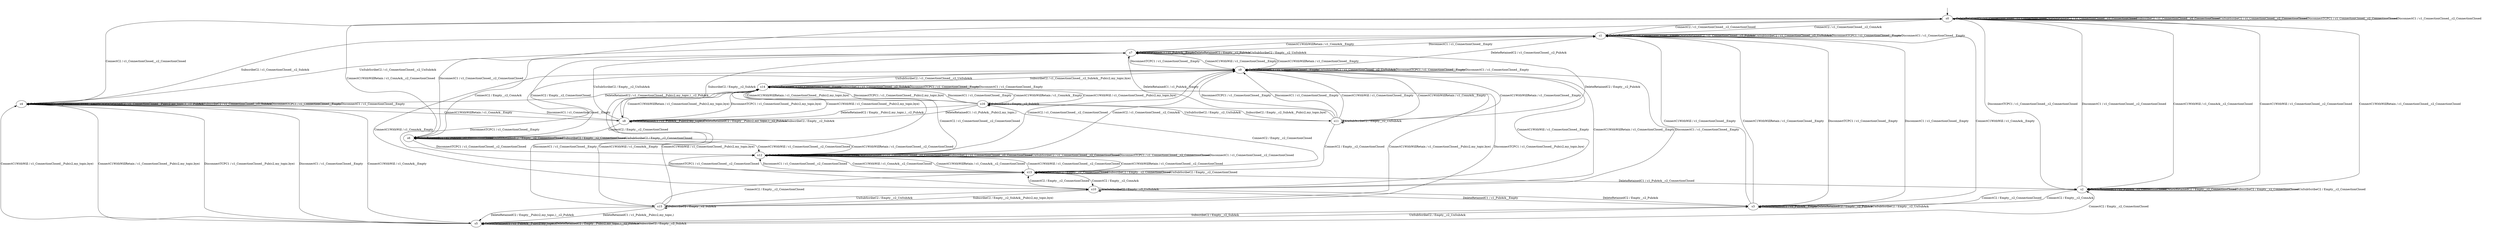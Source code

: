 digraph h4 {
s0 [label="s0"];
s1 [label="s1"];
s2 [label="s2"];
s6 [label="s6"];
s3 [label="s3"];
s4 [label="s4"];
s7 [label="s7"];
s12 [label="s12"];
s5 [label="s5"];
s8 [label="s8"];
s9 [label="s9"];
s10 [label="s10"];
s11 [label="s11"];
s14 [label="s14"];
s13 [label="s13"];
s15 [label="s15"];
s16 [label="s16"];
s0 -> s1 [label="ConnectC2 / c1_ConnectionClosed__c2_ConnAck"];
s0 -> s2 [label="ConnectC1WithWill / c1_ConnAck__c2_ConnectionClosed"];
s0 -> s6 [label="ConnectC1WithWillRetain / c1_ConnAck__c2_ConnectionClosed"];
s0 -> s0 [label="DeleteRetainedC1 / c1_ConnectionClosed__c2_ConnectionClosed"];
s0 -> s0 [label="DeleteRetainedC2 / c1_ConnectionClosed__c2_ConnectionClosed"];
s0 -> s0 [label="SubscribeC2 / c1_ConnectionClosed__c2_ConnectionClosed"];
s0 -> s0 [label="UnSubScribeC2 / c1_ConnectionClosed__c2_ConnectionClosed"];
s0 -> s0 [label="DisconnectTCPC1 / c1_ConnectionClosed__c2_ConnectionClosed"];
s0 -> s0 [label="DisconnectC1 / c1_ConnectionClosed__c2_ConnectionClosed"];
s1 -> s0 [label="ConnectC2 / c1_ConnectionClosed__c2_ConnectionClosed"];
s1 -> s3 [label="ConnectC1WithWill / c1_ConnAck__Empty"];
s1 -> s7 [label="ConnectC1WithWillRetain / c1_ConnAck__Empty"];
s1 -> s1 [label="DeleteRetainedC1 / c1_ConnectionClosed__Empty"];
s1 -> s1 [label="DeleteRetainedC2 / c1_ConnectionClosed__c2_PubAck"];
s1 -> s4 [label="SubscribeC2 / c1_ConnectionClosed__c2_SubAck"];
s1 -> s1 [label="UnSubScribeC2 / c1_ConnectionClosed__c2_UnSubAck"];
s1 -> s1 [label="DisconnectTCPC1 / c1_ConnectionClosed__Empty"];
s1 -> s1 [label="DisconnectC1 / c1_ConnectionClosed__Empty"];
s2 -> s3 [label="ConnectC2 / Empty__c2_ConnAck"];
s2 -> s0 [label="ConnectC1WithWill / c1_ConnectionClosed__c2_ConnectionClosed"];
s2 -> s0 [label="ConnectC1WithWillRetain / c1_ConnectionClosed__c2_ConnectionClosed"];
s2 -> s2 [label="DeleteRetainedC1 / c1_PubAck__c2_ConnectionClosed"];
s2 -> s2 [label="DeleteRetainedC2 / Empty__c2_ConnectionClosed"];
s2 -> s2 [label="SubscribeC2 / Empty__c2_ConnectionClosed"];
s2 -> s2 [label="UnSubScribeC2 / Empty__c2_ConnectionClosed"];
s2 -> s0 [label="DisconnectTCPC1 / c1_ConnectionClosed__c2_ConnectionClosed"];
s2 -> s0 [label="DisconnectC1 / c1_ConnectionClosed__c2_ConnectionClosed"];
s6 -> s7 [label="ConnectC2 / Empty__c2_ConnAck"];
s6 -> s12 [label="ConnectC1WithWill / c1_ConnectionClosed__c2_ConnectionClosed"];
s6 -> s12 [label="ConnectC1WithWillRetain / c1_ConnectionClosed__c2_ConnectionClosed"];
s6 -> s6 [label="DeleteRetainedC1 / c1_PubAck__c2_ConnectionClosed"];
s6 -> s6 [label="DeleteRetainedC2 / Empty__c2_ConnectionClosed"];
s6 -> s6 [label="SubscribeC2 / Empty__c2_ConnectionClosed"];
s6 -> s6 [label="UnSubScribeC2 / Empty__c2_ConnectionClosed"];
s6 -> s12 [label="DisconnectTCPC1 / c1_ConnectionClosed__c2_ConnectionClosed"];
s6 -> s0 [label="DisconnectC1 / c1_ConnectionClosed__c2_ConnectionClosed"];
s3 -> s2 [label="ConnectC2 / Empty__c2_ConnectionClosed"];
s3 -> s1 [label="ConnectC1WithWill / c1_ConnectionClosed__Empty"];
s3 -> s1 [label="ConnectC1WithWillRetain / c1_ConnectionClosed__Empty"];
s3 -> s3 [label="DeleteRetainedC1 / c1_PubAck__Empty"];
s3 -> s3 [label="DeleteRetainedC2 / Empty__c2_PubAck"];
s3 -> s5 [label="SubscribeC2 / Empty__c2_SubAck"];
s3 -> s3 [label="UnSubScribeC2 / Empty__c2_UnSubAck"];
s3 -> s1 [label="DisconnectTCPC1 / c1_ConnectionClosed__Empty"];
s3 -> s1 [label="DisconnectC1 / c1_ConnectionClosed__Empty"];
s4 -> s0 [label="ConnectC2 / c1_ConnectionClosed__c2_ConnectionClosed"];
s4 -> s5 [label="ConnectC1WithWill / c1_ConnAck__Empty"];
s4 -> s8 [label="ConnectC1WithWillRetain / c1_ConnAck__Empty"];
s4 -> s4 [label="DeleteRetainedC1 / c1_ConnectionClosed__Empty"];
s4 -> s4 [label="DeleteRetainedC2 / c1_ConnectionClosed__Pub(c2,my_topic,)__c2_PubAck"];
s4 -> s4 [label="SubscribeC2 / c1_ConnectionClosed__c2_SubAck"];
s4 -> s1 [label="UnSubScribeC2 / c1_ConnectionClosed__c2_UnSubAck"];
s4 -> s4 [label="DisconnectTCPC1 / c1_ConnectionClosed__Empty"];
s4 -> s4 [label="DisconnectC1 / c1_ConnectionClosed__Empty"];
s7 -> s6 [label="ConnectC2 / Empty__c2_ConnectionClosed"];
s7 -> s9 [label="ConnectC1WithWill / c1_ConnectionClosed__Empty"];
s7 -> s9 [label="ConnectC1WithWillRetain / c1_ConnectionClosed__Empty"];
s7 -> s7 [label="DeleteRetainedC1 / c1_PubAck__Empty"];
s7 -> s7 [label="DeleteRetainedC2 / Empty__c2_PubAck"];
s7 -> s8 [label="SubscribeC2 / Empty__c2_SubAck"];
s7 -> s7 [label="UnSubScribeC2 / Empty__c2_UnSubAck"];
s7 -> s9 [label="DisconnectTCPC1 / c1_ConnectionClosed__Empty"];
s7 -> s1 [label="DisconnectC1 / c1_ConnectionClosed__Empty"];
s12 -> s9 [label="ConnectC2 / c1_ConnectionClosed__c2_ConnAck"];
s12 -> s13 [label="ConnectC1WithWill / c1_ConnAck__c2_ConnectionClosed"];
s12 -> s13 [label="ConnectC1WithWillRetain / c1_ConnAck__c2_ConnectionClosed"];
s12 -> s12 [label="DeleteRetainedC1 / c1_ConnectionClosed__c2_ConnectionClosed"];
s12 -> s12 [label="DeleteRetainedC2 / c1_ConnectionClosed__c2_ConnectionClosed"];
s12 -> s12 [label="SubscribeC2 / c1_ConnectionClosed__c2_ConnectionClosed"];
s12 -> s12 [label="UnSubScribeC2 / c1_ConnectionClosed__c2_ConnectionClosed"];
s12 -> s12 [label="DisconnectTCPC1 / c1_ConnectionClosed__c2_ConnectionClosed"];
s12 -> s12 [label="DisconnectC1 / c1_ConnectionClosed__c2_ConnectionClosed"];
s5 -> s2 [label="ConnectC2 / Empty__c2_ConnectionClosed"];
s5 -> s4 [label="ConnectC1WithWill / c1_ConnectionClosed__Pub(c2,my_topic,bye)"];
s5 -> s4 [label="ConnectC1WithWillRetain / c1_ConnectionClosed__Pub(c2,my_topic,bye)"];
s5 -> s5 [label="DeleteRetainedC1 / c1_PubAck__Pub(c2,my_topic,)"];
s5 -> s5 [label="DeleteRetainedC2 / Empty__Pub(c2,my_topic,)__c2_PubAck"];
s5 -> s5 [label="SubscribeC2 / Empty__c2_SubAck"];
s5 -> s3 [label="UnSubScribeC2 / Empty__c2_UnSubAck"];
s5 -> s4 [label="DisconnectTCPC1 / c1_ConnectionClosed__Pub(c2,my_topic,bye)"];
s5 -> s4 [label="DisconnectC1 / c1_ConnectionClosed__Empty"];
s8 -> s6 [label="ConnectC2 / Empty__c2_ConnectionClosed"];
s8 -> s14 [label="ConnectC1WithWill / c1_ConnectionClosed__Pub(c2,my_topic,bye)"];
s8 -> s14 [label="ConnectC1WithWillRetain / c1_ConnectionClosed__Pub(c2,my_topic,bye)"];
s8 -> s8 [label="DeleteRetainedC1 / c1_PubAck__Pub(c2,my_topic,)"];
s8 -> s8 [label="DeleteRetainedC2 / Empty__Pub(c2,my_topic,)__c2_PubAck"];
s8 -> s8 [label="SubscribeC2 / Empty__c2_SubAck"];
s8 -> s7 [label="UnSubScribeC2 / Empty__c2_UnSubAck"];
s8 -> s14 [label="DisconnectTCPC1 / c1_ConnectionClosed__Pub(c2,my_topic,bye)"];
s8 -> s4 [label="DisconnectC1 / c1_ConnectionClosed__Empty"];
s9 -> s12 [label="ConnectC2 / c1_ConnectionClosed__c2_ConnectionClosed"];
s9 -> s10 [label="ConnectC1WithWill / c1_ConnAck__Empty"];
s9 -> s11 [label="ConnectC1WithWillRetain / c1_ConnAck__Empty"];
s9 -> s9 [label="DeleteRetainedC1 / c1_ConnectionClosed__Empty"];
s9 -> s1 [label="DeleteRetainedC2 / c1_ConnectionClosed__c2_PubAck"];
s9 -> s14 [label="SubscribeC2 / c1_ConnectionClosed__c2_SubAck__Pub(c2,my_topic,bye)"];
s9 -> s9 [label="UnSubScribeC2 / c1_ConnectionClosed__c2_UnSubAck"];
s9 -> s9 [label="DisconnectTCPC1 / c1_ConnectionClosed__Empty"];
s9 -> s9 [label="DisconnectC1 / c1_ConnectionClosed__Empty"];
s10 -> s13 [label="ConnectC2 / Empty__c2_ConnectionClosed"];
s10 -> s9 [label="ConnectC1WithWill / c1_ConnectionClosed__Empty"];
s10 -> s9 [label="ConnectC1WithWillRetain / c1_ConnectionClosed__Empty"];
s10 -> s3 [label="DeleteRetainedC1 / c1_PubAck__Empty"];
s10 -> s3 [label="DeleteRetainedC2 / Empty__c2_PubAck"];
s10 -> s15 [label="SubscribeC2 / Empty__c2_SubAck__Pub(c2,my_topic,bye)"];
s10 -> s10 [label="UnSubScribeC2 / Empty__c2_UnSubAck"];
s10 -> s9 [label="DisconnectTCPC1 / c1_ConnectionClosed__Empty"];
s10 -> s9 [label="DisconnectC1 / c1_ConnectionClosed__Empty"];
s11 -> s13 [label="ConnectC2 / Empty__c2_ConnectionClosed"];
s11 -> s9 [label="ConnectC1WithWill / c1_ConnectionClosed__Empty"];
s11 -> s9 [label="ConnectC1WithWillRetain / c1_ConnectionClosed__Empty"];
s11 -> s7 [label="DeleteRetainedC1 / c1_PubAck__Empty"];
s11 -> s7 [label="DeleteRetainedC2 / Empty__c2_PubAck"];
s11 -> s16 [label="SubscribeC2 / Empty__c2_SubAck__Pub(c2,my_topic,bye)"];
s11 -> s11 [label="UnSubScribeC2 / Empty__c2_UnSubAck"];
s11 -> s9 [label="DisconnectTCPC1 / c1_ConnectionClosed__Empty"];
s11 -> s9 [label="DisconnectC1 / c1_ConnectionClosed__Empty"];
s14 -> s12 [label="ConnectC2 / c1_ConnectionClosed__c2_ConnectionClosed"];
s14 -> s15 [label="ConnectC1WithWill / c1_ConnAck__Empty"];
s14 -> s16 [label="ConnectC1WithWillRetain / c1_ConnAck__Empty"];
s14 -> s14 [label="DeleteRetainedC1 / c1_ConnectionClosed__Empty"];
s14 -> s4 [label="DeleteRetainedC2 / c1_ConnectionClosed__Pub(c2,my_topic,)__c2_PubAck"];
s14 -> s14 [label="SubscribeC2 / c1_ConnectionClosed__c2_SubAck"];
s14 -> s9 [label="UnSubScribeC2 / c1_ConnectionClosed__c2_UnSubAck"];
s14 -> s14 [label="DisconnectTCPC1 / c1_ConnectionClosed__Empty"];
s14 -> s14 [label="DisconnectC1 / c1_ConnectionClosed__Empty"];
s13 -> s10 [label="ConnectC2 / Empty__c2_ConnAck"];
s13 -> s12 [label="ConnectC1WithWill / c1_ConnectionClosed__c2_ConnectionClosed"];
s13 -> s12 [label="ConnectC1WithWillRetain / c1_ConnectionClosed__c2_ConnectionClosed"];
s13 -> s2 [label="DeleteRetainedC1 / c1_PubAck__c2_ConnectionClosed"];
s13 -> s13 [label="DeleteRetainedC2 / Empty__c2_ConnectionClosed"];
s13 -> s13 [label="SubscribeC2 / Empty__c2_ConnectionClosed"];
s13 -> s13 [label="UnSubScribeC2 / Empty__c2_ConnectionClosed"];
s13 -> s12 [label="DisconnectTCPC1 / c1_ConnectionClosed__c2_ConnectionClosed"];
s13 -> s12 [label="DisconnectC1 / c1_ConnectionClosed__c2_ConnectionClosed"];
s15 -> s13 [label="ConnectC2 / Empty__c2_ConnectionClosed"];
s15 -> s14 [label="ConnectC1WithWill / c1_ConnectionClosed__Pub(c2,my_topic,bye)"];
s15 -> s14 [label="ConnectC1WithWillRetain / c1_ConnectionClosed__Pub(c2,my_topic,bye)"];
s15 -> s5 [label="DeleteRetainedC1 / c1_PubAck__Pub(c2,my_topic,)"];
s15 -> s5 [label="DeleteRetainedC2 / Empty__Pub(c2,my_topic,)__c2_PubAck"];
s15 -> s15 [label="SubscribeC2 / Empty__c2_SubAck"];
s15 -> s10 [label="UnSubScribeC2 / Empty__c2_UnSubAck"];
s15 -> s14 [label="DisconnectTCPC1 / c1_ConnectionClosed__Pub(c2,my_topic,bye)"];
s15 -> s14 [label="DisconnectC1 / c1_ConnectionClosed__Empty"];
s16 -> s13 [label="ConnectC2 / Empty__c2_ConnectionClosed"];
s16 -> s14 [label="ConnectC1WithWill / c1_ConnectionClosed__Pub(c2,my_topic,bye)"];
s16 -> s14 [label="ConnectC1WithWillRetain / c1_ConnectionClosed__Pub(c2,my_topic,bye)"];
s16 -> s8 [label="DeleteRetainedC1 / c1_PubAck__Pub(c2,my_topic,)"];
s16 -> s8 [label="DeleteRetainedC2 / Empty__Pub(c2,my_topic,)__c2_PubAck"];
s16 -> s16 [label="SubscribeC2 / Empty__c2_SubAck"];
s16 -> s11 [label="UnSubScribeC2 / Empty__c2_UnSubAck"];
s16 -> s14 [label="DisconnectTCPC1 / c1_ConnectionClosed__Pub(c2,my_topic,bye)"];
s16 -> s14 [label="DisconnectC1 / c1_ConnectionClosed__Empty"];
__start0 [shape=none, label=""];
__start0 -> s0 [label=""];
}
